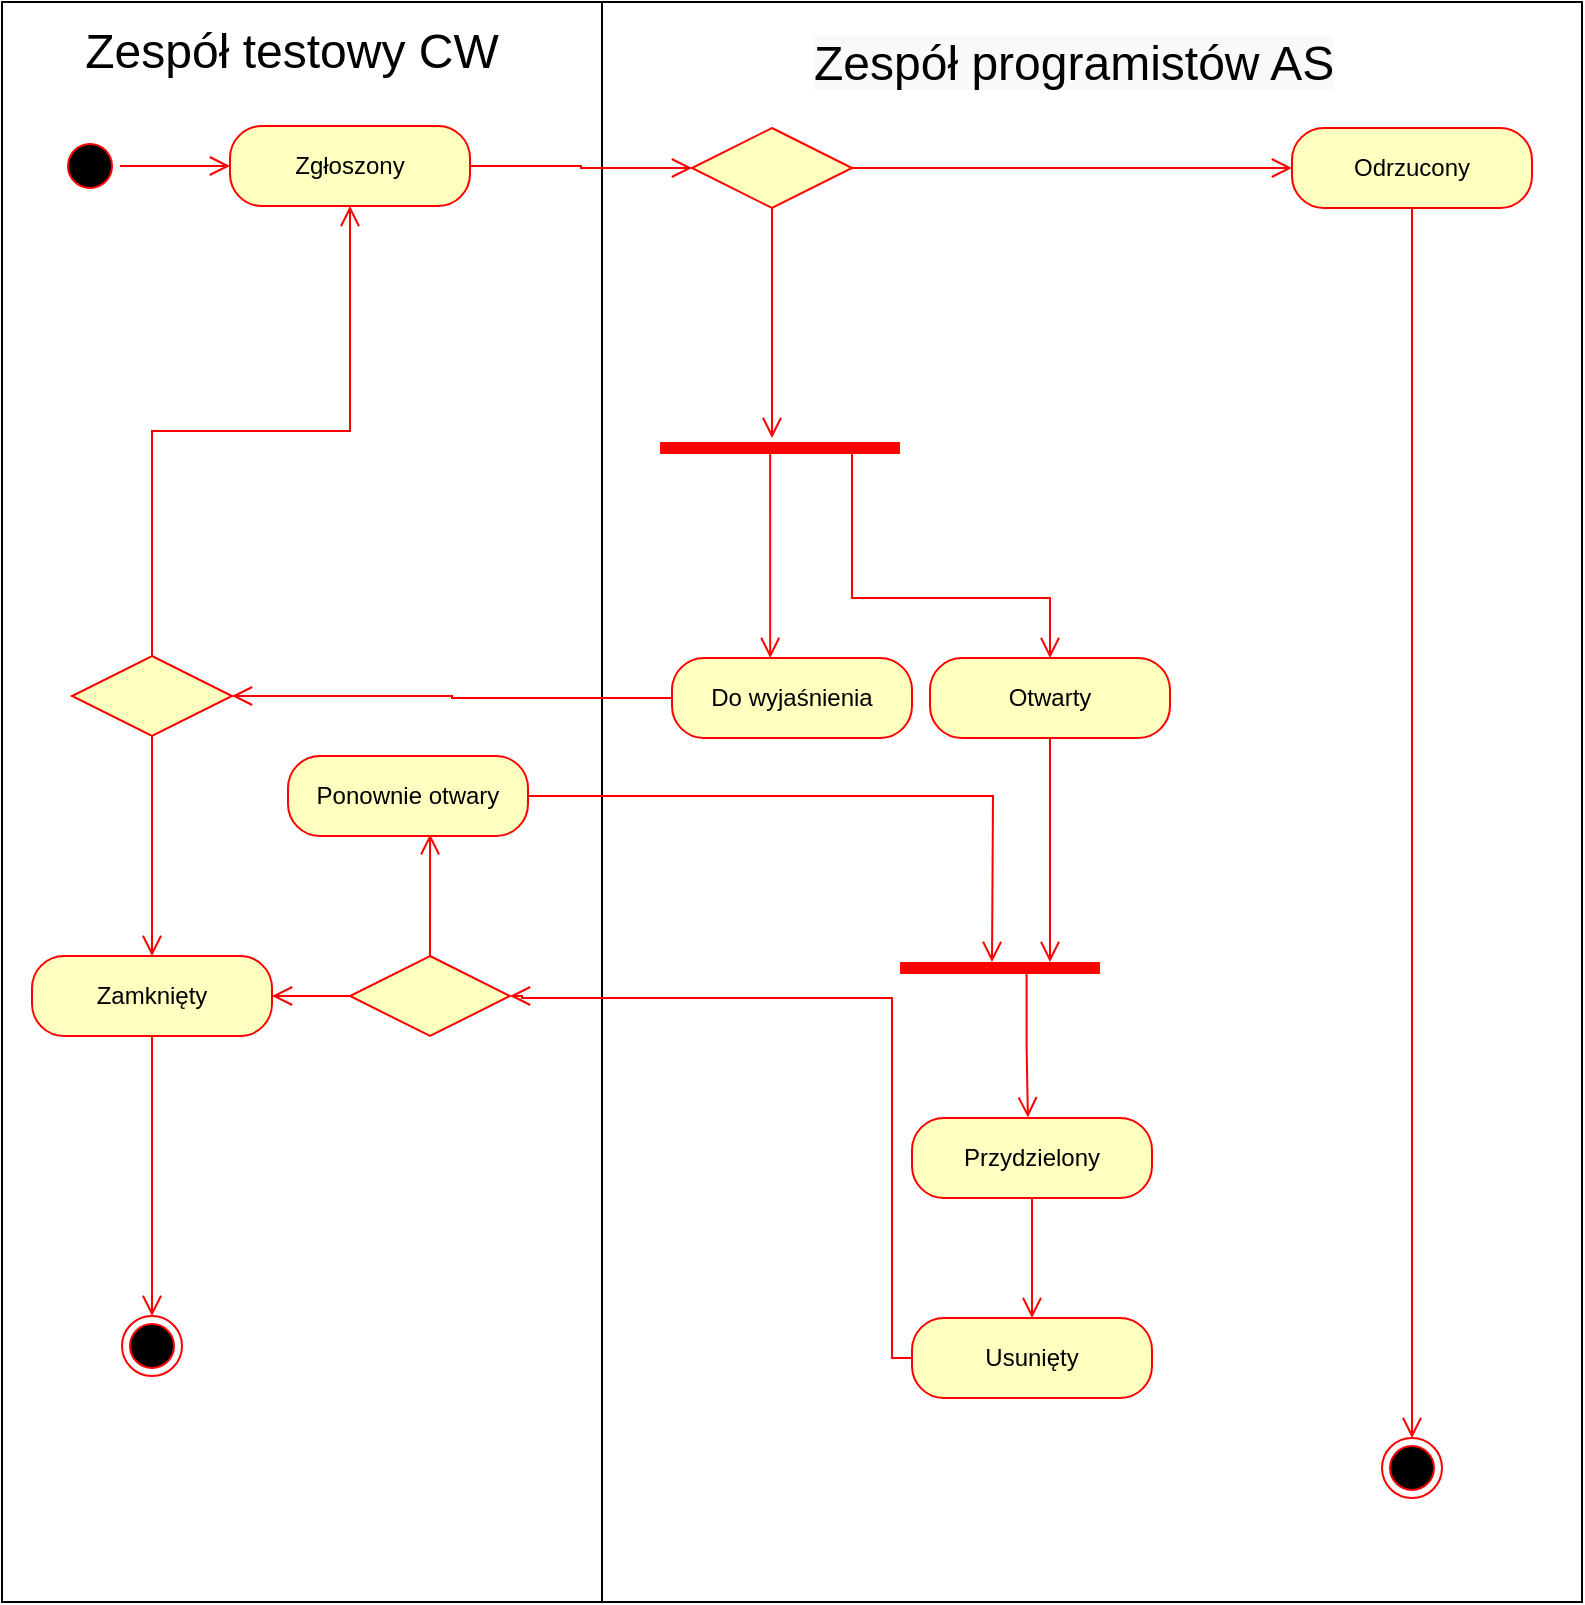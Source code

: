<mxfile version="18.1.1" type="google"><diagram id="m7d2BW0sMOE9UTKIIWcI" name="Page-1"><mxGraphModel grid="1" page="1" gridSize="10" guides="1" tooltips="1" connect="1" arrows="1" fold="1" pageScale="1" pageWidth="827" pageHeight="1169" math="0" shadow="0"><root><mxCell id="0"/><mxCell id="1" parent="0"/><mxCell id="sOVOt5JOMPjeWPE9bN2X-1" value="" style="rounded=0;whiteSpace=wrap;html=1;" vertex="1" parent="1"><mxGeometry x="10" y="30" width="300" height="800" as="geometry"/></mxCell><mxCell id="sOVOt5JOMPjeWPE9bN2X-2" value="" style="rounded=0;whiteSpace=wrap;html=1;" vertex="1" parent="1"><mxGeometry x="310" y="30" width="490" height="800" as="geometry"/></mxCell><mxCell id="sOVOt5JOMPjeWPE9bN2X-4" value="" style="ellipse;html=1;shape=startState;fillColor=#000000;strokeColor=#ff0000;" vertex="1" parent="1"><mxGeometry x="39" y="97" width="30" height="30" as="geometry"/></mxCell><mxCell id="sOVOt5JOMPjeWPE9bN2X-5" value="" style="edgeStyle=orthogonalEdgeStyle;html=1;verticalAlign=bottom;endArrow=open;endSize=8;strokeColor=#ff0000;rounded=0;entryX=0;entryY=0.5;entryDx=0;entryDy=0;" edge="1" parent="1" source="sOVOt5JOMPjeWPE9bN2X-4" target="sOVOt5JOMPjeWPE9bN2X-6"><mxGeometry relative="1" as="geometry"><mxPoint x="99" y="187" as="targetPoint"/></mxGeometry></mxCell><mxCell id="sOVOt5JOMPjeWPE9bN2X-6" value="Zgłoszony" style="rounded=1;whiteSpace=wrap;html=1;arcSize=40;fontColor=#000000;fillColor=#ffffc0;strokeColor=#ff0000;" vertex="1" parent="1"><mxGeometry x="124" y="92" width="120" height="40" as="geometry"/></mxCell><mxCell id="sOVOt5JOMPjeWPE9bN2X-7" value="" style="edgeStyle=orthogonalEdgeStyle;html=1;verticalAlign=bottom;endArrow=open;endSize=8;strokeColor=#ff0000;rounded=0;entryX=0;entryY=0.5;entryDx=0;entryDy=0;exitX=1;exitY=0.5;exitDx=0;exitDy=0;" edge="1" parent="1" source="sOVOt5JOMPjeWPE9bN2X-6" target="sOVOt5JOMPjeWPE9bN2X-8"><mxGeometry relative="1" as="geometry"><mxPoint x="150" y="298" as="targetPoint"/><Array as="points"/><mxPoint x="295" y="113" as="sourcePoint"/></mxGeometry></mxCell><mxCell id="sOVOt5JOMPjeWPE9bN2X-8" value="" style="rhombus;whiteSpace=wrap;html=1;fillColor=#ffffc0;strokeColor=#ff0000;" vertex="1" parent="1"><mxGeometry x="355" y="93" width="80" height="40" as="geometry"/></mxCell><mxCell id="sOVOt5JOMPjeWPE9bN2X-9" value="" style="edgeStyle=orthogonalEdgeStyle;html=1;align=left;verticalAlign=bottom;endArrow=open;endSize=8;strokeColor=#ff0000;rounded=0;entryX=0;entryY=0.5;entryDx=0;entryDy=0;" edge="1" parent="1" source="sOVOt5JOMPjeWPE9bN2X-8" target="sOVOt5JOMPjeWPE9bN2X-11"><mxGeometry x="-1" relative="1" as="geometry"><mxPoint x="525" y="168" as="targetPoint"/></mxGeometry></mxCell><mxCell id="sOVOt5JOMPjeWPE9bN2X-10" value="" style="edgeStyle=orthogonalEdgeStyle;html=1;align=left;verticalAlign=top;endArrow=open;endSize=8;strokeColor=#ff0000;rounded=0;exitX=0.5;exitY=1;exitDx=0;exitDy=0;" edge="1" parent="1" source="sOVOt5JOMPjeWPE9bN2X-8"><mxGeometry x="-1" relative="1" as="geometry"><mxPoint x="395" y="248" as="targetPoint"/></mxGeometry></mxCell><mxCell id="sOVOt5JOMPjeWPE9bN2X-11" value="Odrzucony" style="rounded=1;whiteSpace=wrap;html=1;arcSize=40;fontColor=#000000;fillColor=#ffffc0;strokeColor=#ff0000;" vertex="1" parent="1"><mxGeometry x="655" y="93" width="120" height="40" as="geometry"/></mxCell><mxCell id="sOVOt5JOMPjeWPE9bN2X-12" value="" style="edgeStyle=orthogonalEdgeStyle;html=1;verticalAlign=bottom;endArrow=open;endSize=8;strokeColor=#ff0000;rounded=0;entryX=0.5;entryY=0;entryDx=0;entryDy=0;" edge="1" parent="1" source="sOVOt5JOMPjeWPE9bN2X-11" target="sOVOt5JOMPjeWPE9bN2X-20"><mxGeometry relative="1" as="geometry"><mxPoint x="505" y="308" as="targetPoint"/></mxGeometry></mxCell><mxCell id="sOVOt5JOMPjeWPE9bN2X-13" value="" style="shape=line;html=1;strokeWidth=6;strokeColor=#ff0000;" vertex="1" parent="1"><mxGeometry x="339" y="248" width="120" height="10" as="geometry"/></mxCell><mxCell id="sOVOt5JOMPjeWPE9bN2X-14" value="" style="edgeStyle=orthogonalEdgeStyle;html=1;verticalAlign=bottom;endArrow=open;endSize=8;strokeColor=#ff0000;rounded=0;exitX=0.459;exitY=0.795;exitDx=0;exitDy=0;exitPerimeter=0;" edge="1" parent="1" source="sOVOt5JOMPjeWPE9bN2X-13" target="sOVOt5JOMPjeWPE9bN2X-15"><mxGeometry relative="1" as="geometry"><mxPoint x="485" y="398.762" as="targetPoint"/><Array as="points"><mxPoint x="394" y="308"/><mxPoint x="394" y="308"/></Array></mxGeometry></mxCell><mxCell id="sOVOt5JOMPjeWPE9bN2X-15" value="Do wyjaśnienia" style="rounded=1;whiteSpace=wrap;html=1;arcSize=40;fontColor=#000000;fillColor=#ffffc0;strokeColor=#ff0000;" vertex="1" parent="1"><mxGeometry x="345" y="358" width="120" height="40" as="geometry"/></mxCell><mxCell id="sOVOt5JOMPjeWPE9bN2X-16" value="" style="edgeStyle=orthogonalEdgeStyle;html=1;verticalAlign=bottom;endArrow=open;endSize=8;strokeColor=#ff0000;rounded=0;entryX=1;entryY=0.5;entryDx=0;entryDy=0;" edge="1" parent="1" source="sOVOt5JOMPjeWPE9bN2X-15" target="sOVOt5JOMPjeWPE9bN2X-24"><mxGeometry relative="1" as="geometry"><mxPoint x="360" y="450" as="targetPoint"/></mxGeometry></mxCell><mxCell id="sOVOt5JOMPjeWPE9bN2X-17" value="Otwarty" style="rounded=1;whiteSpace=wrap;html=1;arcSize=40;fontColor=#000000;fillColor=#ffffc0;strokeColor=#ff0000;" vertex="1" parent="1"><mxGeometry x="474" y="358" width="120" height="40" as="geometry"/></mxCell><mxCell id="sOVOt5JOMPjeWPE9bN2X-18" value="" style="edgeStyle=orthogonalEdgeStyle;html=1;verticalAlign=bottom;endArrow=open;endSize=8;strokeColor=#ff0000;rounded=0;" edge="1" parent="1" source="sOVOt5JOMPjeWPE9bN2X-17"><mxGeometry relative="1" as="geometry"><mxPoint x="534" y="510" as="targetPoint"/></mxGeometry></mxCell><mxCell id="sOVOt5JOMPjeWPE9bN2X-19" value="" style="edgeStyle=orthogonalEdgeStyle;html=1;verticalAlign=bottom;endArrow=open;endSize=8;strokeColor=#ff0000;rounded=0;exitX=0.75;exitY=0.5;exitDx=0;exitDy=0;exitPerimeter=0;entryX=0.5;entryY=0;entryDx=0;entryDy=0;" edge="1" parent="1" source="sOVOt5JOMPjeWPE9bN2X-13" target="sOVOt5JOMPjeWPE9bN2X-17"><mxGeometry relative="1" as="geometry"><mxPoint x="535" y="328" as="targetPoint"/><mxPoint x="535" y="378" as="sourcePoint"/><Array as="points"><mxPoint x="435" y="253"/><mxPoint x="435" y="328"/><mxPoint x="534" y="328"/></Array></mxGeometry></mxCell><mxCell id="sOVOt5JOMPjeWPE9bN2X-20" value="" style="ellipse;html=1;shape=endState;fillColor=#000000;strokeColor=#ff0000;" vertex="1" parent="1"><mxGeometry x="700" y="748" width="30" height="30" as="geometry"/></mxCell><mxCell id="sOVOt5JOMPjeWPE9bN2X-21" value="" style="shape=line;html=1;strokeWidth=6;strokeColor=#ff0000;" vertex="1" parent="1"><mxGeometry x="459" y="508" width="100" height="10" as="geometry"/></mxCell><mxCell id="sOVOt5JOMPjeWPE9bN2X-22" value="" style="edgeStyle=orthogonalEdgeStyle;html=1;verticalAlign=bottom;endArrow=open;endSize=8;strokeColor=#ff0000;rounded=0;entryX=0.483;entryY=-0.007;entryDx=0;entryDy=0;exitX=0.633;exitY=0.633;exitDx=0;exitDy=0;exitPerimeter=0;entryPerimeter=0;" edge="1" parent="1" source="sOVOt5JOMPjeWPE9bN2X-21" target="sOVOt5JOMPjeWPE9bN2X-35"><mxGeometry relative="1" as="geometry"><mxPoint x="495" y="578" as="targetPoint"/></mxGeometry></mxCell><mxCell id="sOVOt5JOMPjeWPE9bN2X-24" value="" style="rhombus;whiteSpace=wrap;html=1;fillColor=#ffffc0;strokeColor=#ff0000;" vertex="1" parent="1"><mxGeometry x="45" y="357" width="80" height="40" as="geometry"/></mxCell><mxCell id="sOVOt5JOMPjeWPE9bN2X-25" value="" style="edgeStyle=orthogonalEdgeStyle;html=1;align=left;verticalAlign=bottom;endArrow=open;endSize=8;strokeColor=#ff0000;rounded=0;entryX=0.5;entryY=1;entryDx=0;entryDy=0;" edge="1" parent="1" source="sOVOt5JOMPjeWPE9bN2X-24" target="sOVOt5JOMPjeWPE9bN2X-6"><mxGeometry x="-1" relative="1" as="geometry"><mxPoint x="244" y="377" as="targetPoint"/></mxGeometry></mxCell><mxCell id="sOVOt5JOMPjeWPE9bN2X-26" value="" style="edgeStyle=orthogonalEdgeStyle;html=1;align=left;verticalAlign=top;endArrow=open;endSize=8;strokeColor=#ff0000;rounded=0;" edge="1" parent="1" source="sOVOt5JOMPjeWPE9bN2X-24" target="sOVOt5JOMPjeWPE9bN2X-29"><mxGeometry x="-1" relative="1" as="geometry"><mxPoint x="85" y="457" as="targetPoint"/></mxGeometry></mxCell><mxCell id="sOVOt5JOMPjeWPE9bN2X-29" value="Zamknięty" style="rounded=1;whiteSpace=wrap;html=1;arcSize=40;fontColor=#000000;fillColor=#ffffc0;strokeColor=#ff0000;" vertex="1" parent="1"><mxGeometry x="25" y="507" width="120" height="40" as="geometry"/></mxCell><mxCell id="sOVOt5JOMPjeWPE9bN2X-30" value="" style="edgeStyle=orthogonalEdgeStyle;html=1;verticalAlign=bottom;endArrow=open;endSize=8;strokeColor=#ff0000;rounded=0;entryX=0.5;entryY=0;entryDx=0;entryDy=0;" edge="1" parent="1" source="sOVOt5JOMPjeWPE9bN2X-29" target="sOVOt5JOMPjeWPE9bN2X-31"><mxGeometry relative="1" as="geometry"><mxPoint x="105" y="562" as="targetPoint"/></mxGeometry></mxCell><mxCell id="sOVOt5JOMPjeWPE9bN2X-31" value="" style="ellipse;html=1;shape=endState;fillColor=#000000;strokeColor=#ff0000;" vertex="1" parent="1"><mxGeometry x="70" y="687" width="30" height="30" as="geometry"/></mxCell><mxCell id="sOVOt5JOMPjeWPE9bN2X-32" value="" style="rhombus;whiteSpace=wrap;html=1;fillColor=#ffffc0;strokeColor=#ff0000;" vertex="1" parent="1"><mxGeometry x="184" y="507" width="80" height="40" as="geometry"/></mxCell><mxCell id="sOVOt5JOMPjeWPE9bN2X-33" value="" style="edgeStyle=orthogonalEdgeStyle;html=1;align=left;verticalAlign=bottom;endArrow=open;endSize=8;strokeColor=#ff0000;rounded=0;exitX=0.5;exitY=0;exitDx=0;exitDy=0;entryX=0.592;entryY=0.979;entryDx=0;entryDy=0;entryPerimeter=0;" edge="1" parent="1" source="sOVOt5JOMPjeWPE9bN2X-32" target="sOVOt5JOMPjeWPE9bN2X-39"><mxGeometry x="-1" relative="1" as="geometry"><mxPoint x="220" y="450" as="targetPoint"/><Array as="points"/><mxPoint x="220" y="500" as="sourcePoint"/></mxGeometry></mxCell><mxCell id="sOVOt5JOMPjeWPE9bN2X-34" value="" style="edgeStyle=orthogonalEdgeStyle;html=1;align=left;verticalAlign=top;endArrow=open;endSize=8;strokeColor=#ff0000;rounded=0;entryX=1;entryY=0.5;entryDx=0;entryDy=0;" edge="1" parent="1" source="sOVOt5JOMPjeWPE9bN2X-32" target="sOVOt5JOMPjeWPE9bN2X-29"><mxGeometry x="-1" relative="1" as="geometry"><mxPoint x="194" y="507" as="targetPoint"/></mxGeometry></mxCell><mxCell id="sOVOt5JOMPjeWPE9bN2X-35" value="Przydzielony" style="rounded=1;whiteSpace=wrap;html=1;arcSize=40;fontColor=#000000;fillColor=#ffffc0;strokeColor=#ff0000;" vertex="1" parent="1"><mxGeometry x="465" y="588" width="120" height="40" as="geometry"/></mxCell><mxCell id="sOVOt5JOMPjeWPE9bN2X-36" value="" style="edgeStyle=orthogonalEdgeStyle;html=1;verticalAlign=bottom;endArrow=open;endSize=8;strokeColor=#ff0000;rounded=0;" edge="1" parent="1" source="sOVOt5JOMPjeWPE9bN2X-35"><mxGeometry relative="1" as="geometry"><mxPoint x="525" y="688" as="targetPoint"/></mxGeometry></mxCell><mxCell id="sOVOt5JOMPjeWPE9bN2X-37" value="Usunięty" style="rounded=1;whiteSpace=wrap;html=1;arcSize=40;fontColor=#000000;fillColor=#ffffc0;strokeColor=#ff0000;" vertex="1" parent="1"><mxGeometry x="465" y="688" width="120" height="40" as="geometry"/></mxCell><mxCell id="sOVOt5JOMPjeWPE9bN2X-38" value="" style="edgeStyle=orthogonalEdgeStyle;html=1;verticalAlign=bottom;endArrow=open;endSize=8;strokeColor=#ff0000;rounded=0;entryX=1;entryY=0.5;entryDx=0;entryDy=0;" edge="1" parent="1" source="sOVOt5JOMPjeWPE9bN2X-37" target="sOVOt5JOMPjeWPE9bN2X-32"><mxGeometry relative="1" as="geometry"><mxPoint x="315" y="528" as="targetPoint"/><Array as="points"><mxPoint x="455" y="708"/><mxPoint x="455" y="528"/><mxPoint x="270" y="528"/></Array></mxGeometry></mxCell><mxCell id="sOVOt5JOMPjeWPE9bN2X-39" value="Ponownie otwary&lt;br&gt;" style="rounded=1;whiteSpace=wrap;html=1;arcSize=40;fontColor=#000000;fillColor=#ffffc0;strokeColor=#ff0000;" vertex="1" parent="1"><mxGeometry x="153" y="407" width="120" height="40" as="geometry"/></mxCell><mxCell id="sOVOt5JOMPjeWPE9bN2X-40" value="" style="edgeStyle=orthogonalEdgeStyle;html=1;verticalAlign=bottom;endArrow=open;endSize=8;strokeColor=#ff0000;rounded=0;" edge="1" parent="1" source="sOVOt5JOMPjeWPE9bN2X-39"><mxGeometry relative="1" as="geometry"><mxPoint x="505" y="510" as="targetPoint"/><mxPoint x="324" y="428.111" as="sourcePoint"/></mxGeometry></mxCell><mxCell id="sOVOt5JOMPjeWPE9bN2X-41" value="&lt;font style=&quot;font-size: 24px;&quot;&gt;Zespół testowy CW&lt;/font&gt;" style="text;html=1;strokeColor=none;fillColor=none;align=center;verticalAlign=middle;whiteSpace=wrap;rounded=0;" vertex="1" parent="1"><mxGeometry x="10" y="40" width="290" height="30" as="geometry"/></mxCell><mxCell id="sOVOt5JOMPjeWPE9bN2X-42" value="&lt;span style=&quot;color: rgb(0, 0, 0); font-family: Helvetica; font-size: 24px; font-style: normal; font-variant-ligatures: normal; font-variant-caps: normal; font-weight: 400; letter-spacing: normal; orphans: 2; text-align: center; text-indent: 0px; text-transform: none; widows: 2; word-spacing: 0px; -webkit-text-stroke-width: 0px; background-color: rgb(248, 249, 250); text-decoration-thickness: initial; text-decoration-style: initial; text-decoration-color: initial; float: none; display: inline !important;&quot;&gt;Zespół programistów AS&lt;/span&gt;" style="text;whiteSpace=wrap;html=1;fontSize=24;" vertex="1" parent="1"><mxGeometry x="414" y="40" width="305" height="40" as="geometry"/></mxCell></root></mxGraphModel></diagram></mxfile>